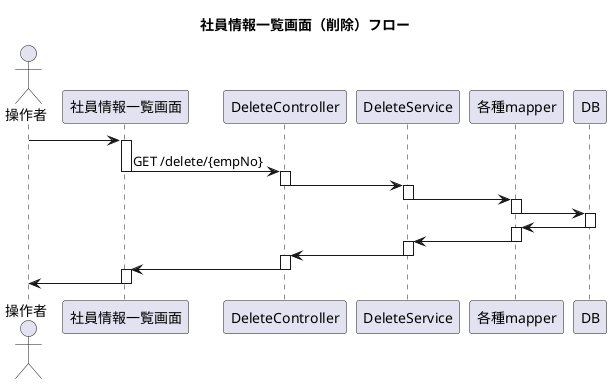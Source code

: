 @startuml
title 社員情報一覧画面（削除）フロー

Actor "操作者" as User

User -> 社員情報一覧画面

activate 社員情報一覧画面
社員情報一覧画面 -> DeleteController:GET /delete/{empNo}
deactivate 社員情報一覧画面

activate DeleteController
DeleteController -> DeleteService
deactivate DeleteController

activate DeleteService
DeleteService -> 各種mapper
deactivate DeleteService

activate 各種mapper
各種mapper -> DB
deactivate 各種mapper

activate DB
各種mapper <- DB
deactivate DB

activate 各種mapper
DeleteService <- 各種mapper
deactivate 各種mapper

activate DeleteService
DeleteController <- DeleteService
deactivate DeleteService

activate DeleteController
社員情報一覧画面 <- DeleteController
deactivate DeleteController

activate 社員情報一覧画面
User <- 社員情報一覧画面
deactivate 社員情報一覧画面

@enduml